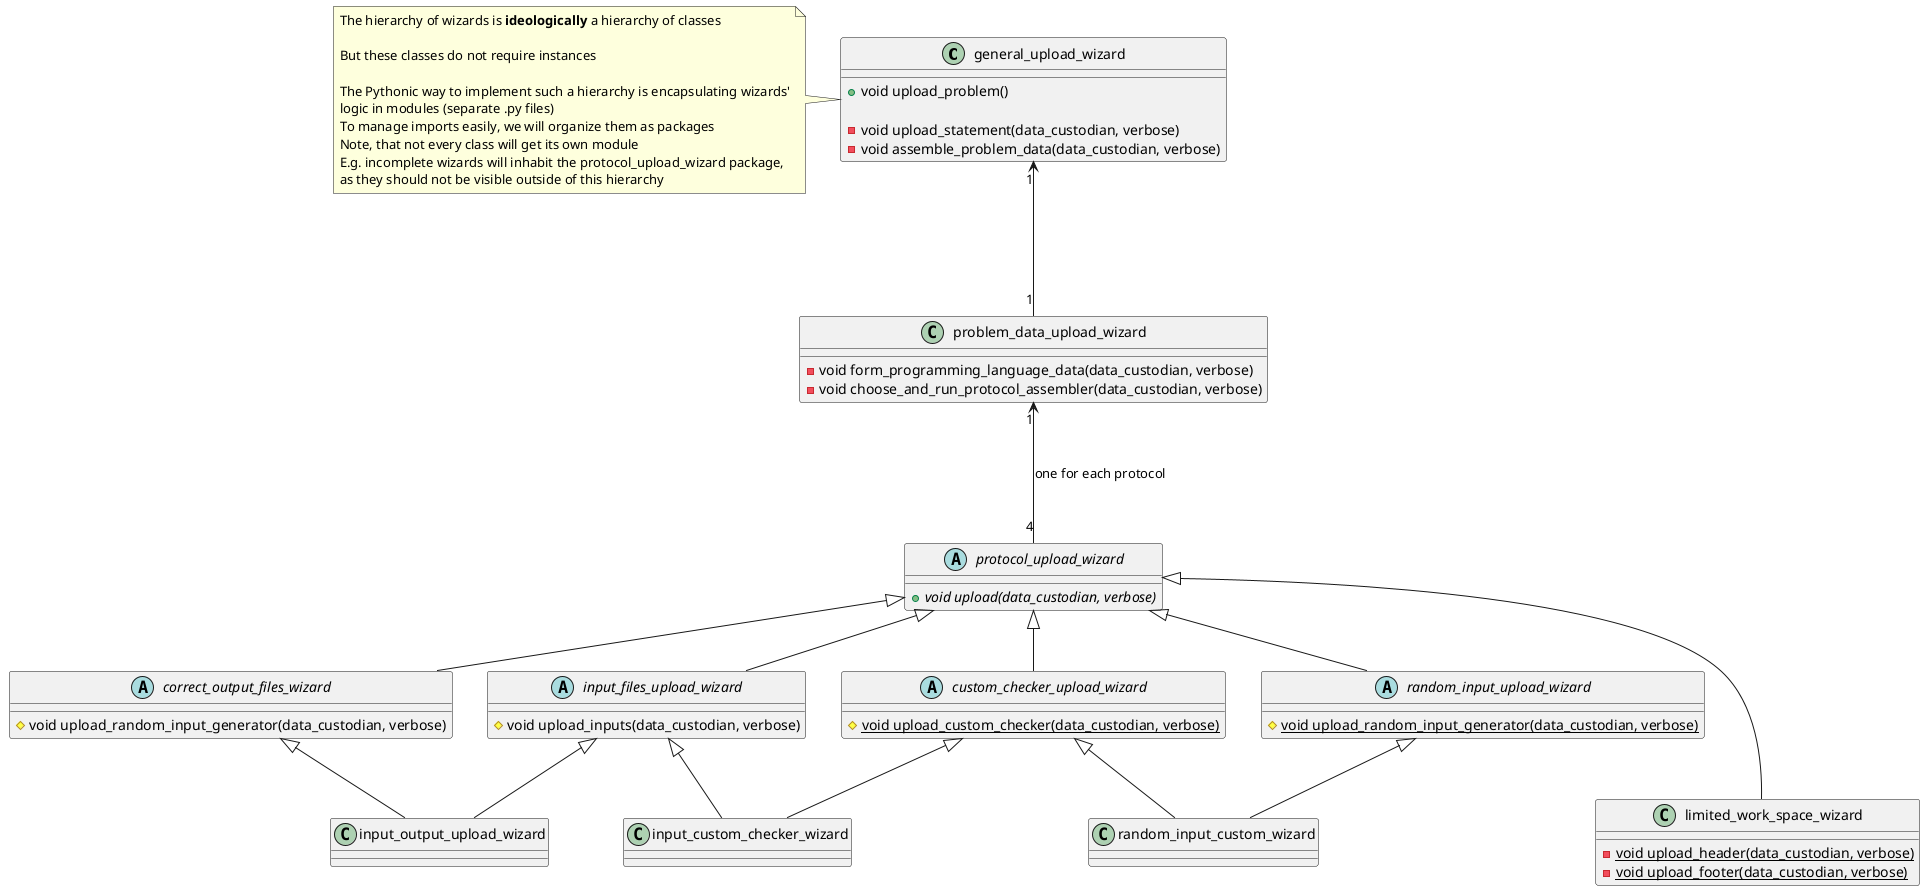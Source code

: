@startuml
'https://plantuml.com/class-diagram

' ========================== GENERAL =========================

class general_upload_wizard {
    +void upload_problem()

    -void upload_statement(data_custodian, verbose)
    -void assemble_problem_data(data_custodian, verbose)
}

note left of general_upload_wizard
The hierarchy of wizards is **ideologically** a hierarchy of classes

But these classes do not require instances

The Pythonic way to implement such a hierarchy is encapsulating wizards'
logic in modules (separate .py files)
To manage imports easily, we will organize them as packages
Note, that not every class will get its own module
E.g. incomplete wizards will inhabit the protocol_upload_wizard package,
as they should not be visible outside of this hierarchy
end note

class problem_data_upload_wizard {
    -void form_programming_language_data(data_custodian, verbose)
    -void choose_and_run_protocol_assembler(data_custodian, verbose)
}
general_upload_wizard "1" <--- "1" problem_data_upload_wizard

' ========================== PROTOCOLS =========================

abstract class protocol_upload_wizard {
    +{abstract} void upload(data_custodian, verbose)
}
problem_data_upload_wizard "1" <--- "4" protocol_upload_wizard : one for each protocol

' ========================== INCOMPLETE WIZARDS =========================

abstract class input_files_upload_wizard {
    #void upload_inputs(data_custodian, verbose)
}

abstract class correct_output_files_wizard {
    #void upload_random_input_generator(data_custodian, verbose)
}

abstract class custom_checker_upload_wizard {
    #{static} void upload_custom_checker(data_custodian, verbose)
}

abstract class random_input_upload_wizard {
    #{static} void upload_random_input_generator(data_custodian, verbose)
}

protocol_upload_wizard <|-- input_files_upload_wizard
protocol_upload_wizard <|-- correct_output_files_wizard
protocol_upload_wizard <|-- custom_checker_upload_wizard
protocol_upload_wizard <|-- random_input_upload_wizard

' ========================== COMPLETE WIZARDS =========================


class input_output_upload_wizard
input_files_upload_wizard <|-- input_output_upload_wizard
correct_output_files_wizard <|-- input_output_upload_wizard

class input_custom_checker_wizard
input_files_upload_wizard <|-- input_custom_checker_wizard
custom_checker_upload_wizard <|-- input_custom_checker_wizard

class random_input_custom_wizard
random_input_upload_wizard <|-- random_input_custom_wizard
custom_checker_upload_wizard <|-- random_input_custom_wizard

class limited_work_space_wizard {
    -{static} void upload_header(data_custodian, verbose)
    -{static} void upload_footer(data_custodian, verbose)
}
protocol_upload_wizard <|--- limited_work_space_wizard

@enduml
